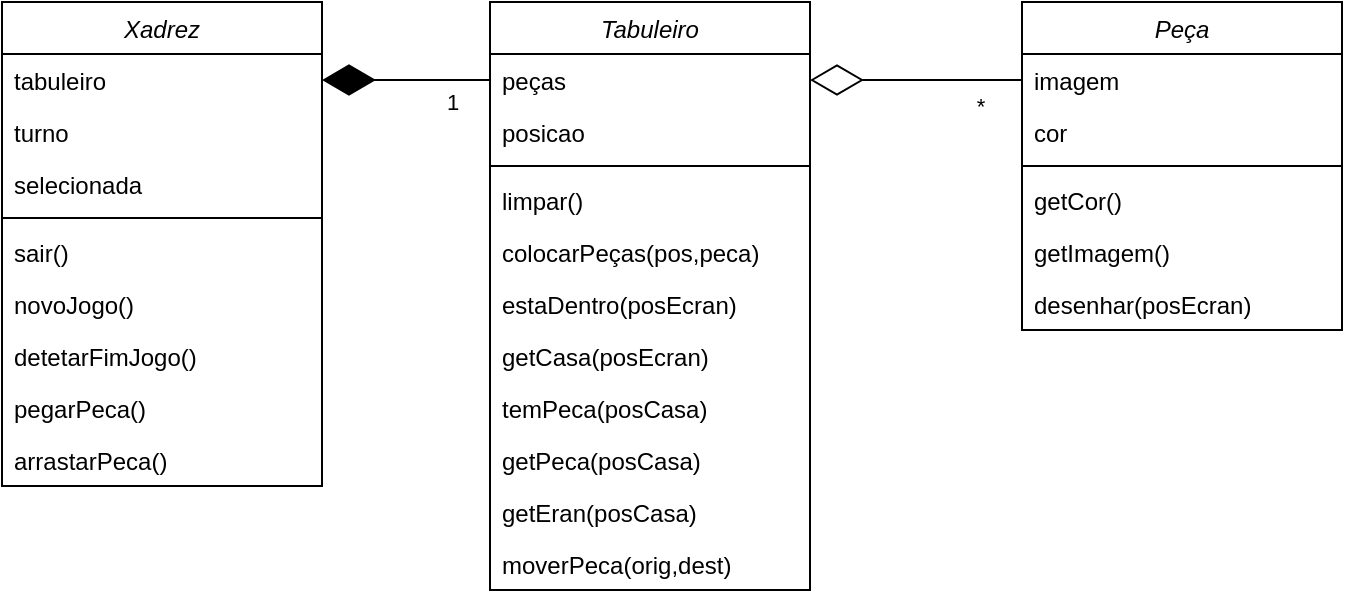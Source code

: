 <mxfile version="28.2.7">
  <diagram id="C5RBs43oDa-KdzZeNtuy" name="Page-1">
    <mxGraphModel dx="983" dy="512" grid="1" gridSize="10" guides="1" tooltips="1" connect="1" arrows="1" fold="1" page="1" pageScale="1" pageWidth="827" pageHeight="1169" math="0" shadow="0">
      <root>
        <mxCell id="WIyWlLk6GJQsqaUBKTNV-0" />
        <mxCell id="WIyWlLk6GJQsqaUBKTNV-1" parent="WIyWlLk6GJQsqaUBKTNV-0" />
        <mxCell id="zkfFHV4jXpPFQw0GAbJ--0" value="Xadrez" style="swimlane;fontStyle=2;align=center;verticalAlign=top;childLayout=stackLayout;horizontal=1;startSize=26;horizontalStack=0;resizeParent=1;resizeLast=0;collapsible=1;marginBottom=0;rounded=0;shadow=0;strokeWidth=1;" parent="WIyWlLk6GJQsqaUBKTNV-1" vertex="1">
          <mxGeometry x="170" y="120" width="160" height="242" as="geometry">
            <mxRectangle x="230" y="140" width="160" height="26" as="alternateBounds" />
          </mxGeometry>
        </mxCell>
        <mxCell id="zkfFHV4jXpPFQw0GAbJ--1" value="tabuleiro" style="text;align=left;verticalAlign=top;spacingLeft=4;spacingRight=4;overflow=hidden;rotatable=0;points=[[0,0.5],[1,0.5]];portConstraint=eastwest;" parent="zkfFHV4jXpPFQw0GAbJ--0" vertex="1">
          <mxGeometry y="26" width="160" height="26" as="geometry" />
        </mxCell>
        <mxCell id="ol8sgVpd1l-59djy78Z6-18" value="turno" style="text;align=left;verticalAlign=top;spacingLeft=4;spacingRight=4;overflow=hidden;rotatable=0;points=[[0,0.5],[1,0.5]];portConstraint=eastwest;" parent="zkfFHV4jXpPFQw0GAbJ--0" vertex="1">
          <mxGeometry y="52" width="160" height="26" as="geometry" />
        </mxCell>
        <mxCell id="nZEUUSbiLBJAOMQGafyW-8" value="selecionada&#xa;" style="text;align=left;verticalAlign=top;spacingLeft=4;spacingRight=4;overflow=hidden;rotatable=0;points=[[0,0.5],[1,0.5]];portConstraint=eastwest;" vertex="1" parent="zkfFHV4jXpPFQw0GAbJ--0">
          <mxGeometry y="78" width="160" height="26" as="geometry" />
        </mxCell>
        <mxCell id="zkfFHV4jXpPFQw0GAbJ--4" value="" style="line;html=1;strokeWidth=1;align=left;verticalAlign=middle;spacingTop=-1;spacingLeft=3;spacingRight=3;rotatable=0;labelPosition=right;points=[];portConstraint=eastwest;" parent="zkfFHV4jXpPFQw0GAbJ--0" vertex="1">
          <mxGeometry y="104" width="160" height="8" as="geometry" />
        </mxCell>
        <mxCell id="zkfFHV4jXpPFQw0GAbJ--5" value="sair()&#xa;" style="text;align=left;verticalAlign=top;spacingLeft=4;spacingRight=4;overflow=hidden;rotatable=0;points=[[0,0.5],[1,0.5]];portConstraint=eastwest;" parent="zkfFHV4jXpPFQw0GAbJ--0" vertex="1">
          <mxGeometry y="112" width="160" height="26" as="geometry" />
        </mxCell>
        <mxCell id="EjrIJKsefvmad18FywGs-0" value="novoJogo()" style="text;align=left;verticalAlign=top;spacingLeft=4;spacingRight=4;overflow=hidden;rotatable=0;points=[[0,0.5],[1,0.5]];portConstraint=eastwest;" parent="zkfFHV4jXpPFQw0GAbJ--0" vertex="1">
          <mxGeometry y="138" width="160" height="26" as="geometry" />
        </mxCell>
        <mxCell id="ol8sgVpd1l-59djy78Z6-19" value="detetarFimJogo()" style="text;align=left;verticalAlign=top;spacingLeft=4;spacingRight=4;overflow=hidden;rotatable=0;points=[[0,0.5],[1,0.5]];portConstraint=eastwest;" parent="zkfFHV4jXpPFQw0GAbJ--0" vertex="1">
          <mxGeometry y="164" width="160" height="26" as="geometry" />
        </mxCell>
        <mxCell id="nZEUUSbiLBJAOMQGafyW-0" value="pegarPeca()" style="text;align=left;verticalAlign=top;spacingLeft=4;spacingRight=4;overflow=hidden;rotatable=0;points=[[0,0.5],[1,0.5]];portConstraint=eastwest;" vertex="1" parent="zkfFHV4jXpPFQw0GAbJ--0">
          <mxGeometry y="190" width="160" height="26" as="geometry" />
        </mxCell>
        <mxCell id="nZEUUSbiLBJAOMQGafyW-2" value="arrastarPeca()" style="text;align=left;verticalAlign=top;spacingLeft=4;spacingRight=4;overflow=hidden;rotatable=0;points=[[0,0.5],[1,0.5]];portConstraint=eastwest;" vertex="1" parent="zkfFHV4jXpPFQw0GAbJ--0">
          <mxGeometry y="216" width="160" height="26" as="geometry" />
        </mxCell>
        <mxCell id="EjrIJKsefvmad18FywGs-1" value="Tabuleiro" style="swimlane;fontStyle=2;align=center;verticalAlign=top;childLayout=stackLayout;horizontal=1;startSize=26;horizontalStack=0;resizeParent=1;resizeLast=0;collapsible=1;marginBottom=0;rounded=0;shadow=0;strokeWidth=1;" parent="WIyWlLk6GJQsqaUBKTNV-1" vertex="1">
          <mxGeometry x="414" y="120" width="160" height="294" as="geometry">
            <mxRectangle x="230" y="140" width="160" height="26" as="alternateBounds" />
          </mxGeometry>
        </mxCell>
        <mxCell id="EjrIJKsefvmad18FywGs-2" value="peças" style="text;align=left;verticalAlign=top;spacingLeft=4;spacingRight=4;overflow=hidden;rotatable=0;points=[[0,0.5],[1,0.5]];portConstraint=eastwest;" parent="EjrIJKsefvmad18FywGs-1" vertex="1">
          <mxGeometry y="26" width="160" height="26" as="geometry" />
        </mxCell>
        <mxCell id="ol8sgVpd1l-59djy78Z6-30" value="posicao" style="text;align=left;verticalAlign=top;spacingLeft=4;spacingRight=4;overflow=hidden;rotatable=0;points=[[0,0.5],[1,0.5]];portConstraint=eastwest;" parent="EjrIJKsefvmad18FywGs-1" vertex="1">
          <mxGeometry y="52" width="160" height="26" as="geometry" />
        </mxCell>
        <mxCell id="EjrIJKsefvmad18FywGs-3" value="" style="line;html=1;strokeWidth=1;align=left;verticalAlign=middle;spacingTop=-1;spacingLeft=3;spacingRight=3;rotatable=0;labelPosition=right;points=[];portConstraint=eastwest;" parent="EjrIJKsefvmad18FywGs-1" vertex="1">
          <mxGeometry y="78" width="160" height="8" as="geometry" />
        </mxCell>
        <mxCell id="EjrIJKsefvmad18FywGs-4" value="limpar()" style="text;align=left;verticalAlign=top;spacingLeft=4;spacingRight=4;overflow=hidden;rotatable=0;points=[[0,0.5],[1,0.5]];portConstraint=eastwest;" parent="EjrIJKsefvmad18FywGs-1" vertex="1">
          <mxGeometry y="86" width="160" height="26" as="geometry" />
        </mxCell>
        <mxCell id="ol8sgVpd1l-59djy78Z6-16" value="colocarPeças(pos,peca)" style="text;align=left;verticalAlign=top;spacingLeft=4;spacingRight=4;overflow=hidden;rotatable=0;points=[[0,0.5],[1,0.5]];portConstraint=eastwest;" parent="EjrIJKsefvmad18FywGs-1" vertex="1">
          <mxGeometry y="112" width="160" height="26" as="geometry" />
        </mxCell>
        <mxCell id="ol8sgVpd1l-59djy78Z6-28" value="estaDentro(posEcran)" style="text;align=left;verticalAlign=top;spacingLeft=4;spacingRight=4;overflow=hidden;rotatable=0;points=[[0,0.5],[1,0.5]];portConstraint=eastwest;" parent="EjrIJKsefvmad18FywGs-1" vertex="1">
          <mxGeometry y="138" width="160" height="26" as="geometry" />
        </mxCell>
        <mxCell id="ol8sgVpd1l-59djy78Z6-29" value="getCasa(posEcran)" style="text;align=left;verticalAlign=top;spacingLeft=4;spacingRight=4;overflow=hidden;rotatable=0;points=[[0,0.5],[1,0.5]];portConstraint=eastwest;" parent="EjrIJKsefvmad18FywGs-1" vertex="1">
          <mxGeometry y="164" width="160" height="26" as="geometry" />
        </mxCell>
        <mxCell id="nZEUUSbiLBJAOMQGafyW-1" value="temPeca(posCasa)" style="text;align=left;verticalAlign=top;spacingLeft=4;spacingRight=4;overflow=hidden;rotatable=0;points=[[0,0.5],[1,0.5]];portConstraint=eastwest;" vertex="1" parent="EjrIJKsefvmad18FywGs-1">
          <mxGeometry y="190" width="160" height="26" as="geometry" />
        </mxCell>
        <mxCell id="ol8sgVpd1l-59djy78Z6-27" value="getPeca(posCasa)" style="text;align=left;verticalAlign=top;spacingLeft=4;spacingRight=4;overflow=hidden;rotatable=0;points=[[0,0.5],[1,0.5]];portConstraint=eastwest;" parent="EjrIJKsefvmad18FywGs-1" vertex="1">
          <mxGeometry y="216" width="160" height="26" as="geometry" />
        </mxCell>
        <mxCell id="nZEUUSbiLBJAOMQGafyW-7" value="getEran(posCasa)" style="text;align=left;verticalAlign=top;spacingLeft=4;spacingRight=4;overflow=hidden;rotatable=0;points=[[0,0.5],[1,0.5]];portConstraint=eastwest;" vertex="1" parent="EjrIJKsefvmad18FywGs-1">
          <mxGeometry y="242" width="160" height="26" as="geometry" />
        </mxCell>
        <mxCell id="nZEUUSbiLBJAOMQGafyW-9" value="moverPeca(orig,dest)" style="text;align=left;verticalAlign=top;spacingLeft=4;spacingRight=4;overflow=hidden;rotatable=0;points=[[0,0.5],[1,0.5]];portConstraint=eastwest;" vertex="1" parent="EjrIJKsefvmad18FywGs-1">
          <mxGeometry y="268" width="160" height="26" as="geometry" />
        </mxCell>
        <mxCell id="EjrIJKsefvmad18FywGs-6" value="Peça" style="swimlane;fontStyle=2;align=center;verticalAlign=top;childLayout=stackLayout;horizontal=1;startSize=26;horizontalStack=0;resizeParent=1;resizeLast=0;collapsible=1;marginBottom=0;rounded=0;shadow=0;strokeWidth=1;" parent="WIyWlLk6GJQsqaUBKTNV-1" vertex="1">
          <mxGeometry x="680" y="120" width="160" height="164" as="geometry">
            <mxRectangle x="230" y="140" width="160" height="26" as="alternateBounds" />
          </mxGeometry>
        </mxCell>
        <mxCell id="EjrIJKsefvmad18FywGs-7" value="imagem" style="text;align=left;verticalAlign=top;spacingLeft=4;spacingRight=4;overflow=hidden;rotatable=0;points=[[0,0.5],[1,0.5]];portConstraint=eastwest;" parent="EjrIJKsefvmad18FywGs-6" vertex="1">
          <mxGeometry y="26" width="160" height="26" as="geometry" />
        </mxCell>
        <mxCell id="nZEUUSbiLBJAOMQGafyW-4" value="cor" style="text;align=left;verticalAlign=top;spacingLeft=4;spacingRight=4;overflow=hidden;rotatable=0;points=[[0,0.5],[1,0.5]];portConstraint=eastwest;" vertex="1" parent="EjrIJKsefvmad18FywGs-6">
          <mxGeometry y="52" width="160" height="26" as="geometry" />
        </mxCell>
        <mxCell id="EjrIJKsefvmad18FywGs-8" value="" style="line;html=1;strokeWidth=1;align=left;verticalAlign=middle;spacingTop=-1;spacingLeft=3;spacingRight=3;rotatable=0;labelPosition=right;points=[];portConstraint=eastwest;" parent="EjrIJKsefvmad18FywGs-6" vertex="1">
          <mxGeometry y="78" width="160" height="8" as="geometry" />
        </mxCell>
        <mxCell id="EjrIJKsefvmad18FywGs-10" value="getCor()" style="text;align=left;verticalAlign=top;spacingLeft=4;spacingRight=4;overflow=hidden;rotatable=0;points=[[0,0.5],[1,0.5]];portConstraint=eastwest;" parent="EjrIJKsefvmad18FywGs-6" vertex="1">
          <mxGeometry y="86" width="160" height="26" as="geometry" />
        </mxCell>
        <mxCell id="nZEUUSbiLBJAOMQGafyW-5" value="getImagem()" style="text;align=left;verticalAlign=top;spacingLeft=4;spacingRight=4;overflow=hidden;rotatable=0;points=[[0,0.5],[1,0.5]];portConstraint=eastwest;" vertex="1" parent="EjrIJKsefvmad18FywGs-6">
          <mxGeometry y="112" width="160" height="26" as="geometry" />
        </mxCell>
        <mxCell id="nZEUUSbiLBJAOMQGafyW-6" value="desenhar(posEcran)" style="text;align=left;verticalAlign=top;spacingLeft=4;spacingRight=4;overflow=hidden;rotatable=0;points=[[0,0.5],[1,0.5]];portConstraint=eastwest;" vertex="1" parent="EjrIJKsefvmad18FywGs-6">
          <mxGeometry y="138" width="160" height="26" as="geometry" />
        </mxCell>
        <mxCell id="ol8sgVpd1l-59djy78Z6-15" value="" style="endArrow=diamondThin;endFill=1;endSize=24;html=1;rounded=0;entryX=1;entryY=0.5;entryDx=0;entryDy=0;exitX=0;exitY=0.5;exitDx=0;exitDy=0;" parent="WIyWlLk6GJQsqaUBKTNV-1" source="EjrIJKsefvmad18FywGs-2" target="zkfFHV4jXpPFQw0GAbJ--1" edge="1">
          <mxGeometry width="160" relative="1" as="geometry">
            <mxPoint x="280" y="320" as="sourcePoint" />
            <mxPoint x="440" y="320" as="targetPoint" />
          </mxGeometry>
        </mxCell>
        <mxCell id="ol8sgVpd1l-59djy78Z6-20" value="1" style="edgeLabel;html=1;align=center;verticalAlign=middle;resizable=0;points=[];" parent="ol8sgVpd1l-59djy78Z6-15" vertex="1" connectable="0">
          <mxGeometry x="-0.53" relative="1" as="geometry">
            <mxPoint y="11" as="offset" />
          </mxGeometry>
        </mxCell>
        <mxCell id="ol8sgVpd1l-59djy78Z6-17" value="" style="endArrow=diamondThin;endFill=0;endSize=24;html=1;rounded=0;entryX=1;entryY=0.5;entryDx=0;entryDy=0;exitX=0;exitY=0.5;exitDx=0;exitDy=0;" parent="WIyWlLk6GJQsqaUBKTNV-1" source="EjrIJKsefvmad18FywGs-7" target="EjrIJKsefvmad18FywGs-2" edge="1">
          <mxGeometry width="160" relative="1" as="geometry">
            <mxPoint x="450" y="290" as="sourcePoint" />
            <mxPoint x="610" y="290" as="targetPoint" />
          </mxGeometry>
        </mxCell>
        <mxCell id="ol8sgVpd1l-59djy78Z6-21" value="*" style="edgeLabel;html=1;align=center;verticalAlign=middle;resizable=0;points=[];" parent="ol8sgVpd1l-59djy78Z6-17" vertex="1" connectable="0">
          <mxGeometry x="-0.605" relative="1" as="geometry">
            <mxPoint y="13" as="offset" />
          </mxGeometry>
        </mxCell>
      </root>
    </mxGraphModel>
  </diagram>
</mxfile>
